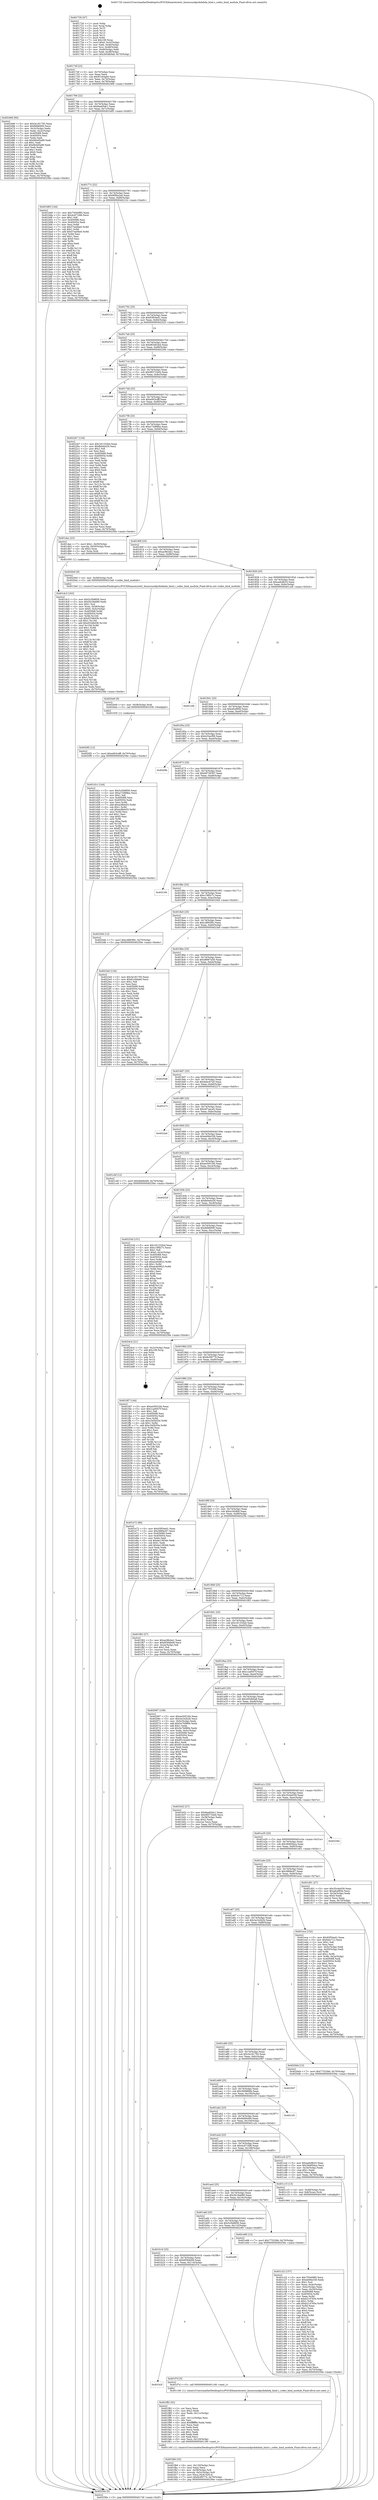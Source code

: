 digraph "0x401720" {
  label = "0x401720 (/mnt/c/Users/mathe/Desktop/tcc/POCII/binaries/extr_linuxsoundpcihdahda_bind.c_codec_bind_module_Final-ollvm.out::main(0))"
  labelloc = "t"
  node[shape=record]

  Entry [label="",width=0.3,height=0.3,shape=circle,fillcolor=black,style=filled]
  "0x40174f" [label="{
     0x40174f [23]\l
     | [instrs]\l
     &nbsp;&nbsp;0x40174f \<+3\>: mov -0x70(%rbp),%eax\l
     &nbsp;&nbsp;0x401752 \<+2\>: mov %eax,%ecx\l
     &nbsp;&nbsp;0x401754 \<+6\>: sub $0x81c64ab0,%ecx\l
     &nbsp;&nbsp;0x40175a \<+3\>: mov %eax,-0x74(%rbp)\l
     &nbsp;&nbsp;0x40175d \<+3\>: mov %ecx,-0x78(%rbp)\l
     &nbsp;&nbsp;0x401760 \<+6\>: je 0000000000402466 \<main+0xd46\>\l
  }"]
  "0x402466" [label="{
     0x402466 [94]\l
     | [instrs]\l
     &nbsp;&nbsp;0x402466 \<+5\>: mov $0x3e181793,%eax\l
     &nbsp;&nbsp;0x40246b \<+5\>: mov $0xfbfd6900,%ecx\l
     &nbsp;&nbsp;0x402470 \<+3\>: mov -0x3c(%rbp),%edx\l
     &nbsp;&nbsp;0x402473 \<+3\>: mov %edx,-0x2c(%rbp)\l
     &nbsp;&nbsp;0x402476 \<+7\>: mov 0x405068,%edx\l
     &nbsp;&nbsp;0x40247d \<+7\>: mov 0x405054,%esi\l
     &nbsp;&nbsp;0x402484 \<+2\>: mov %edx,%edi\l
     &nbsp;&nbsp;0x402486 \<+6\>: sub $0x664d5a89,%edi\l
     &nbsp;&nbsp;0x40248c \<+3\>: sub $0x1,%edi\l
     &nbsp;&nbsp;0x40248f \<+6\>: add $0x664d5a89,%edi\l
     &nbsp;&nbsp;0x402495 \<+3\>: imul %edi,%edx\l
     &nbsp;&nbsp;0x402498 \<+3\>: and $0x1,%edx\l
     &nbsp;&nbsp;0x40249b \<+3\>: cmp $0x0,%edx\l
     &nbsp;&nbsp;0x40249e \<+4\>: sete %r8b\l
     &nbsp;&nbsp;0x4024a2 \<+3\>: cmp $0xa,%esi\l
     &nbsp;&nbsp;0x4024a5 \<+4\>: setl %r9b\l
     &nbsp;&nbsp;0x4024a9 \<+3\>: mov %r8b,%r10b\l
     &nbsp;&nbsp;0x4024ac \<+3\>: and %r9b,%r10b\l
     &nbsp;&nbsp;0x4024af \<+3\>: xor %r9b,%r8b\l
     &nbsp;&nbsp;0x4024b2 \<+3\>: or %r8b,%r10b\l
     &nbsp;&nbsp;0x4024b5 \<+4\>: test $0x1,%r10b\l
     &nbsp;&nbsp;0x4024b9 \<+3\>: cmovne %ecx,%eax\l
     &nbsp;&nbsp;0x4024bc \<+3\>: mov %eax,-0x70(%rbp)\l
     &nbsp;&nbsp;0x4024bf \<+5\>: jmp 000000000040256e \<main+0xe4e\>\l
  }"]
  "0x401766" [label="{
     0x401766 [22]\l
     | [instrs]\l
     &nbsp;&nbsp;0x401766 \<+5\>: jmp 000000000040176b \<main+0x4b\>\l
     &nbsp;&nbsp;0x40176b \<+3\>: mov -0x74(%rbp),%eax\l
     &nbsp;&nbsp;0x40176e \<+5\>: sub $0x8aa65dc1,%eax\l
     &nbsp;&nbsp;0x401773 \<+3\>: mov %eax,-0x7c(%rbp)\l
     &nbsp;&nbsp;0x401776 \<+6\>: je 0000000000401b85 \<main+0x465\>\l
  }"]
  Exit [label="",width=0.3,height=0.3,shape=circle,fillcolor=black,style=filled,peripheries=2]
  "0x401b85" [label="{
     0x401b85 [144]\l
     | [instrs]\l
     &nbsp;&nbsp;0x401b85 \<+5\>: mov $0x75040f85,%eax\l
     &nbsp;&nbsp;0x401b8a \<+5\>: mov $0x4cd71fd6,%ecx\l
     &nbsp;&nbsp;0x401b8f \<+2\>: mov $0x1,%dl\l
     &nbsp;&nbsp;0x401b91 \<+7\>: mov 0x405068,%esi\l
     &nbsp;&nbsp;0x401b98 \<+7\>: mov 0x405054,%edi\l
     &nbsp;&nbsp;0x401b9f \<+3\>: mov %esi,%r8d\l
     &nbsp;&nbsp;0x401ba2 \<+7\>: sub $0x57ea0be0,%r8d\l
     &nbsp;&nbsp;0x401ba9 \<+4\>: sub $0x1,%r8d\l
     &nbsp;&nbsp;0x401bad \<+7\>: add $0x57ea0be0,%r8d\l
     &nbsp;&nbsp;0x401bb4 \<+4\>: imul %r8d,%esi\l
     &nbsp;&nbsp;0x401bb8 \<+3\>: and $0x1,%esi\l
     &nbsp;&nbsp;0x401bbb \<+3\>: cmp $0x0,%esi\l
     &nbsp;&nbsp;0x401bbe \<+4\>: sete %r9b\l
     &nbsp;&nbsp;0x401bc2 \<+3\>: cmp $0xa,%edi\l
     &nbsp;&nbsp;0x401bc5 \<+4\>: setl %r10b\l
     &nbsp;&nbsp;0x401bc9 \<+3\>: mov %r9b,%r11b\l
     &nbsp;&nbsp;0x401bcc \<+4\>: xor $0xff,%r11b\l
     &nbsp;&nbsp;0x401bd0 \<+3\>: mov %r10b,%bl\l
     &nbsp;&nbsp;0x401bd3 \<+3\>: xor $0xff,%bl\l
     &nbsp;&nbsp;0x401bd6 \<+3\>: xor $0x1,%dl\l
     &nbsp;&nbsp;0x401bd9 \<+3\>: mov %r11b,%r14b\l
     &nbsp;&nbsp;0x401bdc \<+4\>: and $0xff,%r14b\l
     &nbsp;&nbsp;0x401be0 \<+3\>: and %dl,%r9b\l
     &nbsp;&nbsp;0x401be3 \<+3\>: mov %bl,%r15b\l
     &nbsp;&nbsp;0x401be6 \<+4\>: and $0xff,%r15b\l
     &nbsp;&nbsp;0x401bea \<+3\>: and %dl,%r10b\l
     &nbsp;&nbsp;0x401bed \<+3\>: or %r9b,%r14b\l
     &nbsp;&nbsp;0x401bf0 \<+3\>: or %r10b,%r15b\l
     &nbsp;&nbsp;0x401bf3 \<+3\>: xor %r15b,%r14b\l
     &nbsp;&nbsp;0x401bf6 \<+3\>: or %bl,%r11b\l
     &nbsp;&nbsp;0x401bf9 \<+4\>: xor $0xff,%r11b\l
     &nbsp;&nbsp;0x401bfd \<+3\>: or $0x1,%dl\l
     &nbsp;&nbsp;0x401c00 \<+3\>: and %dl,%r11b\l
     &nbsp;&nbsp;0x401c03 \<+3\>: or %r11b,%r14b\l
     &nbsp;&nbsp;0x401c06 \<+4\>: test $0x1,%r14b\l
     &nbsp;&nbsp;0x401c0a \<+3\>: cmovne %ecx,%eax\l
     &nbsp;&nbsp;0x401c0d \<+3\>: mov %eax,-0x70(%rbp)\l
     &nbsp;&nbsp;0x401c10 \<+5\>: jmp 000000000040256e \<main+0xe4e\>\l
  }"]
  "0x40177c" [label="{
     0x40177c [22]\l
     | [instrs]\l
     &nbsp;&nbsp;0x40177c \<+5\>: jmp 0000000000401781 \<main+0x61\>\l
     &nbsp;&nbsp;0x401781 \<+3\>: mov -0x74(%rbp),%eax\l
     &nbsp;&nbsp;0x401784 \<+5\>: sub $0x90f0a2a4,%eax\l
     &nbsp;&nbsp;0x401789 \<+3\>: mov %eax,-0x80(%rbp)\l
     &nbsp;&nbsp;0x40178c \<+6\>: je 000000000040212c \<main+0xa0c\>\l
  }"]
  "0x4020f2" [label="{
     0x4020f2 [12]\l
     | [instrs]\l
     &nbsp;&nbsp;0x4020f2 \<+7\>: movl $0xa063cdff,-0x70(%rbp)\l
     &nbsp;&nbsp;0x4020f9 \<+5\>: jmp 000000000040256e \<main+0xe4e\>\l
  }"]
  "0x40212c" [label="{
     0x40212c\l
  }", style=dashed]
  "0x401792" [label="{
     0x401792 [25]\l
     | [instrs]\l
     &nbsp;&nbsp;0x401792 \<+5\>: jmp 0000000000401797 \<main+0x77\>\l
     &nbsp;&nbsp;0x401797 \<+3\>: mov -0x74(%rbp),%eax\l
     &nbsp;&nbsp;0x40179a \<+5\>: sub $0x93f54ed1,%eax\l
     &nbsp;&nbsp;0x40179f \<+6\>: mov %eax,-0x84(%rbp)\l
     &nbsp;&nbsp;0x4017a5 \<+6\>: je 0000000000402523 \<main+0xe03\>\l
  }"]
  "0x4020e9" [label="{
     0x4020e9 [9]\l
     | [instrs]\l
     &nbsp;&nbsp;0x4020e9 \<+4\>: mov -0x58(%rbp),%rdi\l
     &nbsp;&nbsp;0x4020ed \<+5\>: call 0000000000401030 \<free@plt\>\l
     | [calls]\l
     &nbsp;&nbsp;0x401030 \{1\} (unknown)\l
  }"]
  "0x402523" [label="{
     0x402523\l
  }", style=dashed]
  "0x4017ab" [label="{
     0x4017ab [25]\l
     | [instrs]\l
     &nbsp;&nbsp;0x4017ab \<+5\>: jmp 00000000004017b0 \<main+0x90\>\l
     &nbsp;&nbsp;0x4017b0 \<+3\>: mov -0x74(%rbp),%eax\l
     &nbsp;&nbsp;0x4017b3 \<+5\>: sub $0x963d03ed,%eax\l
     &nbsp;&nbsp;0x4017b8 \<+6\>: mov %eax,-0x88(%rbp)\l
     &nbsp;&nbsp;0x4017be \<+6\>: je 000000000040220e \<main+0xaee\>\l
  }"]
  "0x401fb6" [label="{
     0x401fb6 [33]\l
     | [instrs]\l
     &nbsp;&nbsp;0x401fb6 \<+6\>: mov -0x120(%rbp),%ecx\l
     &nbsp;&nbsp;0x401fbc \<+3\>: imul %eax,%ecx\l
     &nbsp;&nbsp;0x401fbf \<+4\>: mov -0x58(%rbp),%r8\l
     &nbsp;&nbsp;0x401fc3 \<+4\>: movslq -0x5c(%rbp),%r9\l
     &nbsp;&nbsp;0x401fc7 \<+4\>: mov %ecx,(%r8,%r9,4)\l
     &nbsp;&nbsp;0x401fcb \<+7\>: movl $0xfe3f0770,-0x70(%rbp)\l
     &nbsp;&nbsp;0x401fd2 \<+5\>: jmp 000000000040256e \<main+0xe4e\>\l
  }"]
  "0x40220e" [label="{
     0x40220e\l
  }", style=dashed]
  "0x4017c4" [label="{
     0x4017c4 [25]\l
     | [instrs]\l
     &nbsp;&nbsp;0x4017c4 \<+5\>: jmp 00000000004017c9 \<main+0xa9\>\l
     &nbsp;&nbsp;0x4017c9 \<+3\>: mov -0x74(%rbp),%eax\l
     &nbsp;&nbsp;0x4017cc \<+5\>: sub $0x983734d4,%eax\l
     &nbsp;&nbsp;0x4017d1 \<+6\>: mov %eax,-0x8c(%rbp)\l
     &nbsp;&nbsp;0x4017d7 \<+6\>: je 0000000000401b6d \<main+0x44d\>\l
  }"]
  "0x401f82" [label="{
     0x401f82 [52]\l
     | [instrs]\l
     &nbsp;&nbsp;0x401f82 \<+2\>: xor %ecx,%ecx\l
     &nbsp;&nbsp;0x401f84 \<+5\>: mov $0x2,%edx\l
     &nbsp;&nbsp;0x401f89 \<+6\>: mov %edx,-0x11c(%rbp)\l
     &nbsp;&nbsp;0x401f8f \<+1\>: cltd\l
     &nbsp;&nbsp;0x401f90 \<+6\>: mov -0x11c(%rbp),%esi\l
     &nbsp;&nbsp;0x401f96 \<+2\>: idiv %esi\l
     &nbsp;&nbsp;0x401f98 \<+6\>: imul $0xfffffffe,%edx,%edx\l
     &nbsp;&nbsp;0x401f9e \<+2\>: mov %ecx,%edi\l
     &nbsp;&nbsp;0x401fa0 \<+2\>: sub %edx,%edi\l
     &nbsp;&nbsp;0x401fa2 \<+2\>: mov %ecx,%edx\l
     &nbsp;&nbsp;0x401fa4 \<+3\>: sub $0x1,%edx\l
     &nbsp;&nbsp;0x401fa7 \<+2\>: add %edx,%edi\l
     &nbsp;&nbsp;0x401fa9 \<+2\>: sub %edi,%ecx\l
     &nbsp;&nbsp;0x401fab \<+6\>: mov %ecx,-0x120(%rbp)\l
     &nbsp;&nbsp;0x401fb1 \<+5\>: call 0000000000401160 \<next_i\>\l
     | [calls]\l
     &nbsp;&nbsp;0x401160 \{1\} (/mnt/c/Users/mathe/Desktop/tcc/POCII/binaries/extr_linuxsoundpcihdahda_bind.c_codec_bind_module_Final-ollvm.out::next_i)\l
  }"]
  "0x401b6d" [label="{
     0x401b6d\l
  }", style=dashed]
  "0x4017dd" [label="{
     0x4017dd [25]\l
     | [instrs]\l
     &nbsp;&nbsp;0x4017dd \<+5\>: jmp 00000000004017e2 \<main+0xc2\>\l
     &nbsp;&nbsp;0x4017e2 \<+3\>: mov -0x74(%rbp),%eax\l
     &nbsp;&nbsp;0x4017e5 \<+5\>: sub $0xa063cdff,%eax\l
     &nbsp;&nbsp;0x4017ea \<+6\>: mov %eax,-0x90(%rbp)\l
     &nbsp;&nbsp;0x4017f0 \<+6\>: je 00000000004022b7 \<main+0xb97\>\l
  }"]
  "0x401b2f" [label="{
     0x401b2f\l
  }", style=dashed]
  "0x4022b7" [label="{
     0x4022b7 [134]\l
     | [instrs]\l
     &nbsp;&nbsp;0x4022b7 \<+5\>: mov $0x181332bd,%eax\l
     &nbsp;&nbsp;0x4022bc \<+5\>: mov $0xfb0eb430,%ecx\l
     &nbsp;&nbsp;0x4022c1 \<+2\>: mov $0x1,%dl\l
     &nbsp;&nbsp;0x4022c3 \<+2\>: xor %esi,%esi\l
     &nbsp;&nbsp;0x4022c5 \<+7\>: mov 0x405068,%edi\l
     &nbsp;&nbsp;0x4022cc \<+8\>: mov 0x405054,%r8d\l
     &nbsp;&nbsp;0x4022d4 \<+3\>: sub $0x1,%esi\l
     &nbsp;&nbsp;0x4022d7 \<+3\>: mov %edi,%r9d\l
     &nbsp;&nbsp;0x4022da \<+3\>: add %esi,%r9d\l
     &nbsp;&nbsp;0x4022dd \<+4\>: imul %r9d,%edi\l
     &nbsp;&nbsp;0x4022e1 \<+3\>: and $0x1,%edi\l
     &nbsp;&nbsp;0x4022e4 \<+3\>: cmp $0x0,%edi\l
     &nbsp;&nbsp;0x4022e7 \<+4\>: sete %r10b\l
     &nbsp;&nbsp;0x4022eb \<+4\>: cmp $0xa,%r8d\l
     &nbsp;&nbsp;0x4022ef \<+4\>: setl %r11b\l
     &nbsp;&nbsp;0x4022f3 \<+3\>: mov %r10b,%bl\l
     &nbsp;&nbsp;0x4022f6 \<+3\>: xor $0xff,%bl\l
     &nbsp;&nbsp;0x4022f9 \<+3\>: mov %r11b,%r14b\l
     &nbsp;&nbsp;0x4022fc \<+4\>: xor $0xff,%r14b\l
     &nbsp;&nbsp;0x402300 \<+3\>: xor $0x1,%dl\l
     &nbsp;&nbsp;0x402303 \<+3\>: mov %bl,%r15b\l
     &nbsp;&nbsp;0x402306 \<+4\>: and $0xff,%r15b\l
     &nbsp;&nbsp;0x40230a \<+3\>: and %dl,%r10b\l
     &nbsp;&nbsp;0x40230d \<+3\>: mov %r14b,%r12b\l
     &nbsp;&nbsp;0x402310 \<+4\>: and $0xff,%r12b\l
     &nbsp;&nbsp;0x402314 \<+3\>: and %dl,%r11b\l
     &nbsp;&nbsp;0x402317 \<+3\>: or %r10b,%r15b\l
     &nbsp;&nbsp;0x40231a \<+3\>: or %r11b,%r12b\l
     &nbsp;&nbsp;0x40231d \<+3\>: xor %r12b,%r15b\l
     &nbsp;&nbsp;0x402320 \<+3\>: or %r14b,%bl\l
     &nbsp;&nbsp;0x402323 \<+3\>: xor $0xff,%bl\l
     &nbsp;&nbsp;0x402326 \<+3\>: or $0x1,%dl\l
     &nbsp;&nbsp;0x402329 \<+2\>: and %dl,%bl\l
     &nbsp;&nbsp;0x40232b \<+3\>: or %bl,%r15b\l
     &nbsp;&nbsp;0x40232e \<+4\>: test $0x1,%r15b\l
     &nbsp;&nbsp;0x402332 \<+3\>: cmovne %ecx,%eax\l
     &nbsp;&nbsp;0x402335 \<+3\>: mov %eax,-0x70(%rbp)\l
     &nbsp;&nbsp;0x402338 \<+5\>: jmp 000000000040256e \<main+0xe4e\>\l
  }"]
  "0x4017f6" [label="{
     0x4017f6 [25]\l
     | [instrs]\l
     &nbsp;&nbsp;0x4017f6 \<+5\>: jmp 00000000004017fb \<main+0xdb\>\l
     &nbsp;&nbsp;0x4017fb \<+3\>: mov -0x74(%rbp),%eax\l
     &nbsp;&nbsp;0x4017fe \<+5\>: sub $0xa73d98ba,%eax\l
     &nbsp;&nbsp;0x401803 \<+6\>: mov %eax,-0x94(%rbp)\l
     &nbsp;&nbsp;0x401809 \<+6\>: je 0000000000401dac \<main+0x68c\>\l
  }"]
  "0x401f7d" [label="{
     0x401f7d [5]\l
     | [instrs]\l
     &nbsp;&nbsp;0x401f7d \<+5\>: call 0000000000401160 \<next_i\>\l
     | [calls]\l
     &nbsp;&nbsp;0x401160 \{1\} (/mnt/c/Users/mathe/Desktop/tcc/POCII/binaries/extr_linuxsoundpcihdahda_bind.c_codec_bind_module_Final-ollvm.out::next_i)\l
  }"]
  "0x401dac" [label="{
     0x401dac [23]\l
     | [instrs]\l
     &nbsp;&nbsp;0x401dac \<+7\>: movl $0x1,-0x50(%rbp)\l
     &nbsp;&nbsp;0x401db3 \<+4\>: movslq -0x50(%rbp),%rax\l
     &nbsp;&nbsp;0x401db7 \<+4\>: shl $0x2,%rax\l
     &nbsp;&nbsp;0x401dbb \<+3\>: mov %rax,%rdi\l
     &nbsp;&nbsp;0x401dbe \<+5\>: call 0000000000401050 \<malloc@plt\>\l
     | [calls]\l
     &nbsp;&nbsp;0x401050 \{1\} (unknown)\l
  }"]
  "0x40180f" [label="{
     0x40180f [25]\l
     | [instrs]\l
     &nbsp;&nbsp;0x40180f \<+5\>: jmp 0000000000401814 \<main+0xf4\>\l
     &nbsp;&nbsp;0x401814 \<+3\>: mov -0x74(%rbp),%eax\l
     &nbsp;&nbsp;0x401817 \<+5\>: sub $0xac96cbe1,%eax\l
     &nbsp;&nbsp;0x40181c \<+6\>: mov %eax,-0x98(%rbp)\l
     &nbsp;&nbsp;0x401822 \<+6\>: je 00000000004020e0 \<main+0x9c0\>\l
  }"]
  "0x401b16" [label="{
     0x401b16 [25]\l
     | [instrs]\l
     &nbsp;&nbsp;0x401b16 \<+5\>: jmp 0000000000401b1b \<main+0x3fb\>\l
     &nbsp;&nbsp;0x401b1b \<+3\>: mov -0x74(%rbp),%eax\l
     &nbsp;&nbsp;0x401b1e \<+5\>: sub $0x6f384b08,%eax\l
     &nbsp;&nbsp;0x401b23 \<+6\>: mov %eax,-0x114(%rbp)\l
     &nbsp;&nbsp;0x401b29 \<+6\>: je 0000000000401f7d \<main+0x85d\>\l
  }"]
  "0x4020e0" [label="{
     0x4020e0 [9]\l
     | [instrs]\l
     &nbsp;&nbsp;0x4020e0 \<+4\>: mov -0x58(%rbp),%rdi\l
     &nbsp;&nbsp;0x4020e4 \<+5\>: call 00000000004015a0 \<codec_bind_module\>\l
     | [calls]\l
     &nbsp;&nbsp;0x4015a0 \{1\} (/mnt/c/Users/mathe/Desktop/tcc/POCII/binaries/extr_linuxsoundpcihdahda_bind.c_codec_bind_module_Final-ollvm.out::codec_bind_module)\l
  }"]
  "0x401828" [label="{
     0x401828 [25]\l
     | [instrs]\l
     &nbsp;&nbsp;0x401828 \<+5\>: jmp 000000000040182d \<main+0x10d\>\l
     &nbsp;&nbsp;0x40182d \<+3\>: mov -0x74(%rbp),%eax\l
     &nbsp;&nbsp;0x401830 \<+5\>: sub $0xae64fb33,%eax\l
     &nbsp;&nbsp;0x401835 \<+6\>: mov %eax,-0x9c(%rbp)\l
     &nbsp;&nbsp;0x40183b \<+6\>: je 0000000000401ce6 \<main+0x5c6\>\l
  }"]
  "0x4024f5" [label="{
     0x4024f5\l
  }", style=dashed]
  "0x401ce6" [label="{
     0x401ce6\l
  }", style=dashed]
  "0x401841" [label="{
     0x401841 [25]\l
     | [instrs]\l
     &nbsp;&nbsp;0x401841 \<+5\>: jmp 0000000000401846 \<main+0x126\>\l
     &nbsp;&nbsp;0x401846 \<+3\>: mov -0x74(%rbp),%eax\l
     &nbsp;&nbsp;0x401849 \<+5\>: sub $0xafcef95b,%eax\l
     &nbsp;&nbsp;0x40184e \<+6\>: mov %eax,-0xa0(%rbp)\l
     &nbsp;&nbsp;0x401854 \<+6\>: je 0000000000401d1c \<main+0x5fc\>\l
  }"]
  "0x401afd" [label="{
     0x401afd [25]\l
     | [instrs]\l
     &nbsp;&nbsp;0x401afd \<+5\>: jmp 0000000000401b02 \<main+0x3e2\>\l
     &nbsp;&nbsp;0x401b02 \<+3\>: mov -0x74(%rbp),%eax\l
     &nbsp;&nbsp;0x401b05 \<+5\>: sub $0x5c5b8856,%eax\l
     &nbsp;&nbsp;0x401b0a \<+6\>: mov %eax,-0x110(%rbp)\l
     &nbsp;&nbsp;0x401b10 \<+6\>: je 00000000004024f5 \<main+0xdd5\>\l
  }"]
  "0x401d1c" [label="{
     0x401d1c [144]\l
     | [instrs]\l
     &nbsp;&nbsp;0x401d1c \<+5\>: mov $0x5c5b8856,%eax\l
     &nbsp;&nbsp;0x401d21 \<+5\>: mov $0xa73d98ba,%ecx\l
     &nbsp;&nbsp;0x401d26 \<+2\>: mov $0x1,%dl\l
     &nbsp;&nbsp;0x401d28 \<+7\>: mov 0x405068,%esi\l
     &nbsp;&nbsp;0x401d2f \<+7\>: mov 0x405054,%edi\l
     &nbsp;&nbsp;0x401d36 \<+3\>: mov %esi,%r8d\l
     &nbsp;&nbsp;0x401d39 \<+7\>: add $0xecf6eb55,%r8d\l
     &nbsp;&nbsp;0x401d40 \<+4\>: sub $0x1,%r8d\l
     &nbsp;&nbsp;0x401d44 \<+7\>: sub $0xecf6eb55,%r8d\l
     &nbsp;&nbsp;0x401d4b \<+4\>: imul %r8d,%esi\l
     &nbsp;&nbsp;0x401d4f \<+3\>: and $0x1,%esi\l
     &nbsp;&nbsp;0x401d52 \<+3\>: cmp $0x0,%esi\l
     &nbsp;&nbsp;0x401d55 \<+4\>: sete %r9b\l
     &nbsp;&nbsp;0x401d59 \<+3\>: cmp $0xa,%edi\l
     &nbsp;&nbsp;0x401d5c \<+4\>: setl %r10b\l
     &nbsp;&nbsp;0x401d60 \<+3\>: mov %r9b,%r11b\l
     &nbsp;&nbsp;0x401d63 \<+4\>: xor $0xff,%r11b\l
     &nbsp;&nbsp;0x401d67 \<+3\>: mov %r10b,%bl\l
     &nbsp;&nbsp;0x401d6a \<+3\>: xor $0xff,%bl\l
     &nbsp;&nbsp;0x401d6d \<+3\>: xor $0x0,%dl\l
     &nbsp;&nbsp;0x401d70 \<+3\>: mov %r11b,%r14b\l
     &nbsp;&nbsp;0x401d73 \<+4\>: and $0x0,%r14b\l
     &nbsp;&nbsp;0x401d77 \<+3\>: and %dl,%r9b\l
     &nbsp;&nbsp;0x401d7a \<+3\>: mov %bl,%r15b\l
     &nbsp;&nbsp;0x401d7d \<+4\>: and $0x0,%r15b\l
     &nbsp;&nbsp;0x401d81 \<+3\>: and %dl,%r10b\l
     &nbsp;&nbsp;0x401d84 \<+3\>: or %r9b,%r14b\l
     &nbsp;&nbsp;0x401d87 \<+3\>: or %r10b,%r15b\l
     &nbsp;&nbsp;0x401d8a \<+3\>: xor %r15b,%r14b\l
     &nbsp;&nbsp;0x401d8d \<+3\>: or %bl,%r11b\l
     &nbsp;&nbsp;0x401d90 \<+4\>: xor $0xff,%r11b\l
     &nbsp;&nbsp;0x401d94 \<+3\>: or $0x0,%dl\l
     &nbsp;&nbsp;0x401d97 \<+3\>: and %dl,%r11b\l
     &nbsp;&nbsp;0x401d9a \<+3\>: or %r11b,%r14b\l
     &nbsp;&nbsp;0x401d9d \<+4\>: test $0x1,%r14b\l
     &nbsp;&nbsp;0x401da1 \<+3\>: cmovne %ecx,%eax\l
     &nbsp;&nbsp;0x401da4 \<+3\>: mov %eax,-0x70(%rbp)\l
     &nbsp;&nbsp;0x401da7 \<+5\>: jmp 000000000040256e \<main+0xe4e\>\l
  }"]
  "0x40185a" [label="{
     0x40185a [25]\l
     | [instrs]\l
     &nbsp;&nbsp;0x40185a \<+5\>: jmp 000000000040185f \<main+0x13f\>\l
     &nbsp;&nbsp;0x40185f \<+3\>: mov -0x74(%rbp),%eax\l
     &nbsp;&nbsp;0x401862 \<+5\>: sub $0xb25acf08,%eax\l
     &nbsp;&nbsp;0x401867 \<+6\>: mov %eax,-0xa4(%rbp)\l
     &nbsp;&nbsp;0x40186d \<+6\>: je 00000000004020fe \<main+0x9de\>\l
  }"]
  "0x401e66" [label="{
     0x401e66 [12]\l
     | [instrs]\l
     &nbsp;&nbsp;0x401e66 \<+7\>: movl $0x775339d,-0x70(%rbp)\l
     &nbsp;&nbsp;0x401e6d \<+5\>: jmp 000000000040256e \<main+0xe4e\>\l
  }"]
  "0x4020fe" [label="{
     0x4020fe\l
  }", style=dashed]
  "0x401873" [label="{
     0x401873 [25]\l
     | [instrs]\l
     &nbsp;&nbsp;0x401873 \<+5\>: jmp 0000000000401878 \<main+0x158\>\l
     &nbsp;&nbsp;0x401878 \<+3\>: mov -0x74(%rbp),%eax\l
     &nbsp;&nbsp;0x40187b \<+5\>: sub $0xb8736397,%eax\l
     &nbsp;&nbsp;0x401880 \<+6\>: mov %eax,-0xa8(%rbp)\l
     &nbsp;&nbsp;0x401886 \<+6\>: je 0000000000402184 \<main+0xa64\>\l
  }"]
  "0x401dc3" [label="{
     0x401dc3 [163]\l
     | [instrs]\l
     &nbsp;&nbsp;0x401dc3 \<+5\>: mov $0x5c5b8856,%ecx\l
     &nbsp;&nbsp;0x401dc8 \<+5\>: mov $0x5b18a689,%edx\l
     &nbsp;&nbsp;0x401dcd \<+3\>: mov $0x1,%sil\l
     &nbsp;&nbsp;0x401dd0 \<+4\>: mov %rax,-0x58(%rbp)\l
     &nbsp;&nbsp;0x401dd4 \<+7\>: movl $0x0,-0x5c(%rbp)\l
     &nbsp;&nbsp;0x401ddb \<+8\>: mov 0x405068,%r8d\l
     &nbsp;&nbsp;0x401de3 \<+8\>: mov 0x405054,%r9d\l
     &nbsp;&nbsp;0x401deb \<+3\>: mov %r8d,%r10d\l
     &nbsp;&nbsp;0x401dee \<+7\>: sub $0xd3346d36,%r10d\l
     &nbsp;&nbsp;0x401df5 \<+4\>: sub $0x1,%r10d\l
     &nbsp;&nbsp;0x401df9 \<+7\>: add $0xd3346d36,%r10d\l
     &nbsp;&nbsp;0x401e00 \<+4\>: imul %r10d,%r8d\l
     &nbsp;&nbsp;0x401e04 \<+4\>: and $0x1,%r8d\l
     &nbsp;&nbsp;0x401e08 \<+4\>: cmp $0x0,%r8d\l
     &nbsp;&nbsp;0x401e0c \<+4\>: sete %r11b\l
     &nbsp;&nbsp;0x401e10 \<+4\>: cmp $0xa,%r9d\l
     &nbsp;&nbsp;0x401e14 \<+3\>: setl %bl\l
     &nbsp;&nbsp;0x401e17 \<+3\>: mov %r11b,%r14b\l
     &nbsp;&nbsp;0x401e1a \<+4\>: xor $0xff,%r14b\l
     &nbsp;&nbsp;0x401e1e \<+3\>: mov %bl,%r15b\l
     &nbsp;&nbsp;0x401e21 \<+4\>: xor $0xff,%r15b\l
     &nbsp;&nbsp;0x401e25 \<+4\>: xor $0x1,%sil\l
     &nbsp;&nbsp;0x401e29 \<+3\>: mov %r14b,%r12b\l
     &nbsp;&nbsp;0x401e2c \<+4\>: and $0xff,%r12b\l
     &nbsp;&nbsp;0x401e30 \<+3\>: and %sil,%r11b\l
     &nbsp;&nbsp;0x401e33 \<+3\>: mov %r15b,%r13b\l
     &nbsp;&nbsp;0x401e36 \<+4\>: and $0xff,%r13b\l
     &nbsp;&nbsp;0x401e3a \<+3\>: and %sil,%bl\l
     &nbsp;&nbsp;0x401e3d \<+3\>: or %r11b,%r12b\l
     &nbsp;&nbsp;0x401e40 \<+3\>: or %bl,%r13b\l
     &nbsp;&nbsp;0x401e43 \<+3\>: xor %r13b,%r12b\l
     &nbsp;&nbsp;0x401e46 \<+3\>: or %r15b,%r14b\l
     &nbsp;&nbsp;0x401e49 \<+4\>: xor $0xff,%r14b\l
     &nbsp;&nbsp;0x401e4d \<+4\>: or $0x1,%sil\l
     &nbsp;&nbsp;0x401e51 \<+3\>: and %sil,%r14b\l
     &nbsp;&nbsp;0x401e54 \<+3\>: or %r14b,%r12b\l
     &nbsp;&nbsp;0x401e57 \<+4\>: test $0x1,%r12b\l
     &nbsp;&nbsp;0x401e5b \<+3\>: cmovne %edx,%ecx\l
     &nbsp;&nbsp;0x401e5e \<+3\>: mov %ecx,-0x70(%rbp)\l
     &nbsp;&nbsp;0x401e61 \<+5\>: jmp 000000000040256e \<main+0xe4e\>\l
  }"]
  "0x402184" [label="{
     0x402184\l
  }", style=dashed]
  "0x40188c" [label="{
     0x40188c [25]\l
     | [instrs]\l
     &nbsp;&nbsp;0x40188c \<+5\>: jmp 0000000000401891 \<main+0x171\>\l
     &nbsp;&nbsp;0x401891 \<+3\>: mov -0x74(%rbp),%eax\l
     &nbsp;&nbsp;0x401894 \<+5\>: sub $0xc19f027c,%eax\l
     &nbsp;&nbsp;0x401899 \<+6\>: mov %eax,-0xac(%rbp)\l
     &nbsp;&nbsp;0x40189f \<+6\>: je 00000000004023d4 \<main+0xcb4\>\l
  }"]
  "0x401c22" [label="{
     0x401c22 [157]\l
     | [instrs]\l
     &nbsp;&nbsp;0x401c22 \<+5\>: mov $0x75040f85,%ecx\l
     &nbsp;&nbsp;0x401c27 \<+5\>: mov $0xeb06e336,%edx\l
     &nbsp;&nbsp;0x401c2c \<+3\>: mov $0x1,%sil\l
     &nbsp;&nbsp;0x401c2f \<+3\>: mov %eax,-0x4c(%rbp)\l
     &nbsp;&nbsp;0x401c32 \<+3\>: mov -0x4c(%rbp),%eax\l
     &nbsp;&nbsp;0x401c35 \<+3\>: mov %eax,-0x34(%rbp)\l
     &nbsp;&nbsp;0x401c38 \<+7\>: mov 0x405068,%eax\l
     &nbsp;&nbsp;0x401c3f \<+8\>: mov 0x405054,%r8d\l
     &nbsp;&nbsp;0x401c47 \<+3\>: mov %eax,%r9d\l
     &nbsp;&nbsp;0x401c4a \<+7\>: sub $0xb21d765e,%r9d\l
     &nbsp;&nbsp;0x401c51 \<+4\>: sub $0x1,%r9d\l
     &nbsp;&nbsp;0x401c55 \<+7\>: add $0xb21d765e,%r9d\l
     &nbsp;&nbsp;0x401c5c \<+4\>: imul %r9d,%eax\l
     &nbsp;&nbsp;0x401c60 \<+3\>: and $0x1,%eax\l
     &nbsp;&nbsp;0x401c63 \<+3\>: cmp $0x0,%eax\l
     &nbsp;&nbsp;0x401c66 \<+4\>: sete %r10b\l
     &nbsp;&nbsp;0x401c6a \<+4\>: cmp $0xa,%r8d\l
     &nbsp;&nbsp;0x401c6e \<+4\>: setl %r11b\l
     &nbsp;&nbsp;0x401c72 \<+3\>: mov %r10b,%bl\l
     &nbsp;&nbsp;0x401c75 \<+3\>: xor $0xff,%bl\l
     &nbsp;&nbsp;0x401c78 \<+3\>: mov %r11b,%r14b\l
     &nbsp;&nbsp;0x401c7b \<+4\>: xor $0xff,%r14b\l
     &nbsp;&nbsp;0x401c7f \<+4\>: xor $0x0,%sil\l
     &nbsp;&nbsp;0x401c83 \<+3\>: mov %bl,%r15b\l
     &nbsp;&nbsp;0x401c86 \<+4\>: and $0x0,%r15b\l
     &nbsp;&nbsp;0x401c8a \<+3\>: and %sil,%r10b\l
     &nbsp;&nbsp;0x401c8d \<+3\>: mov %r14b,%r12b\l
     &nbsp;&nbsp;0x401c90 \<+4\>: and $0x0,%r12b\l
     &nbsp;&nbsp;0x401c94 \<+3\>: and %sil,%r11b\l
     &nbsp;&nbsp;0x401c97 \<+3\>: or %r10b,%r15b\l
     &nbsp;&nbsp;0x401c9a \<+3\>: or %r11b,%r12b\l
     &nbsp;&nbsp;0x401c9d \<+3\>: xor %r12b,%r15b\l
     &nbsp;&nbsp;0x401ca0 \<+3\>: or %r14b,%bl\l
     &nbsp;&nbsp;0x401ca3 \<+3\>: xor $0xff,%bl\l
     &nbsp;&nbsp;0x401ca6 \<+4\>: or $0x0,%sil\l
     &nbsp;&nbsp;0x401caa \<+3\>: and %sil,%bl\l
     &nbsp;&nbsp;0x401cad \<+3\>: or %bl,%r15b\l
     &nbsp;&nbsp;0x401cb0 \<+4\>: test $0x1,%r15b\l
     &nbsp;&nbsp;0x401cb4 \<+3\>: cmovne %edx,%ecx\l
     &nbsp;&nbsp;0x401cb7 \<+3\>: mov %ecx,-0x70(%rbp)\l
     &nbsp;&nbsp;0x401cba \<+5\>: jmp 000000000040256e \<main+0xe4e\>\l
  }"]
  "0x4023d4" [label="{
     0x4023d4 [12]\l
     | [instrs]\l
     &nbsp;&nbsp;0x4023d4 \<+7\>: movl $0xc4893f0c,-0x70(%rbp)\l
     &nbsp;&nbsp;0x4023db \<+5\>: jmp 000000000040256e \<main+0xe4e\>\l
  }"]
  "0x4018a5" [label="{
     0x4018a5 [25]\l
     | [instrs]\l
     &nbsp;&nbsp;0x4018a5 \<+5\>: jmp 00000000004018aa \<main+0x18a\>\l
     &nbsp;&nbsp;0x4018aa \<+3\>: mov -0x74(%rbp),%eax\l
     &nbsp;&nbsp;0x4018ad \<+5\>: sub $0xc4893f0c,%eax\l
     &nbsp;&nbsp;0x4018b2 \<+6\>: mov %eax,-0xb0(%rbp)\l
     &nbsp;&nbsp;0x4018b8 \<+6\>: je 00000000004023e0 \<main+0xcc0\>\l
  }"]
  "0x401ae4" [label="{
     0x401ae4 [25]\l
     | [instrs]\l
     &nbsp;&nbsp;0x401ae4 \<+5\>: jmp 0000000000401ae9 \<main+0x3c9\>\l
     &nbsp;&nbsp;0x401ae9 \<+3\>: mov -0x74(%rbp),%eax\l
     &nbsp;&nbsp;0x401aec \<+5\>: sub $0x5b18a689,%eax\l
     &nbsp;&nbsp;0x401af1 \<+6\>: mov %eax,-0x10c(%rbp)\l
     &nbsp;&nbsp;0x401af7 \<+6\>: je 0000000000401e66 \<main+0x746\>\l
  }"]
  "0x4023e0" [label="{
     0x4023e0 [134]\l
     | [instrs]\l
     &nbsp;&nbsp;0x4023e0 \<+5\>: mov $0x3e181793,%eax\l
     &nbsp;&nbsp;0x4023e5 \<+5\>: mov $0x81c64ab0,%ecx\l
     &nbsp;&nbsp;0x4023ea \<+2\>: mov $0x1,%dl\l
     &nbsp;&nbsp;0x4023ec \<+2\>: xor %esi,%esi\l
     &nbsp;&nbsp;0x4023ee \<+7\>: mov 0x405068,%edi\l
     &nbsp;&nbsp;0x4023f5 \<+8\>: mov 0x405054,%r8d\l
     &nbsp;&nbsp;0x4023fd \<+3\>: sub $0x1,%esi\l
     &nbsp;&nbsp;0x402400 \<+3\>: mov %edi,%r9d\l
     &nbsp;&nbsp;0x402403 \<+3\>: add %esi,%r9d\l
     &nbsp;&nbsp;0x402406 \<+4\>: imul %r9d,%edi\l
     &nbsp;&nbsp;0x40240a \<+3\>: and $0x1,%edi\l
     &nbsp;&nbsp;0x40240d \<+3\>: cmp $0x0,%edi\l
     &nbsp;&nbsp;0x402410 \<+4\>: sete %r10b\l
     &nbsp;&nbsp;0x402414 \<+4\>: cmp $0xa,%r8d\l
     &nbsp;&nbsp;0x402418 \<+4\>: setl %r11b\l
     &nbsp;&nbsp;0x40241c \<+3\>: mov %r10b,%bl\l
     &nbsp;&nbsp;0x40241f \<+3\>: xor $0xff,%bl\l
     &nbsp;&nbsp;0x402422 \<+3\>: mov %r11b,%r14b\l
     &nbsp;&nbsp;0x402425 \<+4\>: xor $0xff,%r14b\l
     &nbsp;&nbsp;0x402429 \<+3\>: xor $0x1,%dl\l
     &nbsp;&nbsp;0x40242c \<+3\>: mov %bl,%r15b\l
     &nbsp;&nbsp;0x40242f \<+4\>: and $0xff,%r15b\l
     &nbsp;&nbsp;0x402433 \<+3\>: and %dl,%r10b\l
     &nbsp;&nbsp;0x402436 \<+3\>: mov %r14b,%r12b\l
     &nbsp;&nbsp;0x402439 \<+4\>: and $0xff,%r12b\l
     &nbsp;&nbsp;0x40243d \<+3\>: and %dl,%r11b\l
     &nbsp;&nbsp;0x402440 \<+3\>: or %r10b,%r15b\l
     &nbsp;&nbsp;0x402443 \<+3\>: or %r11b,%r12b\l
     &nbsp;&nbsp;0x402446 \<+3\>: xor %r12b,%r15b\l
     &nbsp;&nbsp;0x402449 \<+3\>: or %r14b,%bl\l
     &nbsp;&nbsp;0x40244c \<+3\>: xor $0xff,%bl\l
     &nbsp;&nbsp;0x40244f \<+3\>: or $0x1,%dl\l
     &nbsp;&nbsp;0x402452 \<+2\>: and %dl,%bl\l
     &nbsp;&nbsp;0x402454 \<+3\>: or %bl,%r15b\l
     &nbsp;&nbsp;0x402457 \<+4\>: test $0x1,%r15b\l
     &nbsp;&nbsp;0x40245b \<+3\>: cmovne %ecx,%eax\l
     &nbsp;&nbsp;0x40245e \<+3\>: mov %eax,-0x70(%rbp)\l
     &nbsp;&nbsp;0x402461 \<+5\>: jmp 000000000040256e \<main+0xe4e\>\l
  }"]
  "0x4018be" [label="{
     0x4018be [25]\l
     | [instrs]\l
     &nbsp;&nbsp;0x4018be \<+5\>: jmp 00000000004018c3 \<main+0x1a3\>\l
     &nbsp;&nbsp;0x4018c3 \<+3\>: mov -0x74(%rbp),%eax\l
     &nbsp;&nbsp;0x4018c6 \<+5\>: sub $0xd8967a50,%eax\l
     &nbsp;&nbsp;0x4018cb \<+6\>: mov %eax,-0xb4(%rbp)\l
     &nbsp;&nbsp;0x4018d1 \<+6\>: je 0000000000402548 \<main+0xe28\>\l
  }"]
  "0x401c15" [label="{
     0x401c15 [13]\l
     | [instrs]\l
     &nbsp;&nbsp;0x401c15 \<+4\>: mov -0x48(%rbp),%rax\l
     &nbsp;&nbsp;0x401c19 \<+4\>: mov 0x8(%rax),%rdi\l
     &nbsp;&nbsp;0x401c1d \<+5\>: call 0000000000401060 \<atoi@plt\>\l
     | [calls]\l
     &nbsp;&nbsp;0x401060 \{1\} (unknown)\l
  }"]
  "0x402548" [label="{
     0x402548\l
  }", style=dashed]
  "0x4018d7" [label="{
     0x4018d7 [25]\l
     | [instrs]\l
     &nbsp;&nbsp;0x4018d7 \<+5\>: jmp 00000000004018dc \<main+0x1bc\>\l
     &nbsp;&nbsp;0x4018dc \<+3\>: mov -0x74(%rbp),%eax\l
     &nbsp;&nbsp;0x4018df \<+5\>: sub $0xddec67a5,%eax\l
     &nbsp;&nbsp;0x4018e4 \<+6\>: mov %eax,-0xb8(%rbp)\l
     &nbsp;&nbsp;0x4018ea \<+6\>: je 000000000040227c \<main+0xb5c\>\l
  }"]
  "0x401acb" [label="{
     0x401acb [25]\l
     | [instrs]\l
     &nbsp;&nbsp;0x401acb \<+5\>: jmp 0000000000401ad0 \<main+0x3b0\>\l
     &nbsp;&nbsp;0x401ad0 \<+3\>: mov -0x74(%rbp),%eax\l
     &nbsp;&nbsp;0x401ad3 \<+5\>: sub $0x4cd71fd6,%eax\l
     &nbsp;&nbsp;0x401ad8 \<+6\>: mov %eax,-0x108(%rbp)\l
     &nbsp;&nbsp;0x401ade \<+6\>: je 0000000000401c15 \<main+0x4f5\>\l
  }"]
  "0x40227c" [label="{
     0x40227c\l
  }", style=dashed]
  "0x4018f0" [label="{
     0x4018f0 [25]\l
     | [instrs]\l
     &nbsp;&nbsp;0x4018f0 \<+5\>: jmp 00000000004018f5 \<main+0x1d5\>\l
     &nbsp;&nbsp;0x4018f5 \<+3\>: mov -0x74(%rbp),%eax\l
     &nbsp;&nbsp;0x4018f8 \<+5\>: sub $0xe97aaca5,%eax\l
     &nbsp;&nbsp;0x4018fd \<+6\>: mov %eax,-0xbc(%rbp)\l
     &nbsp;&nbsp;0x401903 \<+6\>: je 00000000004022a6 \<main+0xb86\>\l
  }"]
  "0x401ccb" [label="{
     0x401ccb [27]\l
     | [instrs]\l
     &nbsp;&nbsp;0x401ccb \<+5\>: mov $0xae64fb33,%eax\l
     &nbsp;&nbsp;0x401cd0 \<+5\>: mov $0x36d95dca,%ecx\l
     &nbsp;&nbsp;0x401cd5 \<+3\>: mov -0x34(%rbp),%edx\l
     &nbsp;&nbsp;0x401cd8 \<+3\>: cmp $0x1,%edx\l
     &nbsp;&nbsp;0x401cdb \<+3\>: cmovl %ecx,%eax\l
     &nbsp;&nbsp;0x401cde \<+3\>: mov %eax,-0x70(%rbp)\l
     &nbsp;&nbsp;0x401ce1 \<+5\>: jmp 000000000040256e \<main+0xe4e\>\l
  }"]
  "0x4022a6" [label="{
     0x4022a6\l
  }", style=dashed]
  "0x401909" [label="{
     0x401909 [25]\l
     | [instrs]\l
     &nbsp;&nbsp;0x401909 \<+5\>: jmp 000000000040190e \<main+0x1ee\>\l
     &nbsp;&nbsp;0x40190e \<+3\>: mov -0x74(%rbp),%eax\l
     &nbsp;&nbsp;0x401911 \<+5\>: sub $0xeb06e336,%eax\l
     &nbsp;&nbsp;0x401916 \<+6\>: mov %eax,-0xc0(%rbp)\l
     &nbsp;&nbsp;0x40191c \<+6\>: je 0000000000401cbf \<main+0x59f\>\l
  }"]
  "0x401ab2" [label="{
     0x401ab2 [25]\l
     | [instrs]\l
     &nbsp;&nbsp;0x401ab2 \<+5\>: jmp 0000000000401ab7 \<main+0x397\>\l
     &nbsp;&nbsp;0x401ab7 \<+3\>: mov -0x74(%rbp),%eax\l
     &nbsp;&nbsp;0x401aba \<+5\>: sub $0x4bb9e4f4,%eax\l
     &nbsp;&nbsp;0x401abf \<+6\>: mov %eax,-0x104(%rbp)\l
     &nbsp;&nbsp;0x401ac5 \<+6\>: je 0000000000401ccb \<main+0x5ab\>\l
  }"]
  "0x401cbf" [label="{
     0x401cbf [12]\l
     | [instrs]\l
     &nbsp;&nbsp;0x401cbf \<+7\>: movl $0x4bb9e4f4,-0x70(%rbp)\l
     &nbsp;&nbsp;0x401cc6 \<+5\>: jmp 000000000040256e \<main+0xe4e\>\l
  }"]
  "0x401922" [label="{
     0x401922 [25]\l
     | [instrs]\l
     &nbsp;&nbsp;0x401922 \<+5\>: jmp 0000000000401927 \<main+0x207\>\l
     &nbsp;&nbsp;0x401927 \<+3\>: mov -0x74(%rbp),%eax\l
     &nbsp;&nbsp;0x40192a \<+5\>: sub $0xee505184,%eax\l
     &nbsp;&nbsp;0x40192f \<+6\>: mov %eax,-0xc4(%rbp)\l
     &nbsp;&nbsp;0x401935 \<+6\>: je 000000000040252f \<main+0xe0f\>\l
  }"]
  "0x4021f3" [label="{
     0x4021f3\l
  }", style=dashed]
  "0x40252f" [label="{
     0x40252f\l
  }", style=dashed]
  "0x40193b" [label="{
     0x40193b [25]\l
     | [instrs]\l
     &nbsp;&nbsp;0x40193b \<+5\>: jmp 0000000000401940 \<main+0x220\>\l
     &nbsp;&nbsp;0x401940 \<+3\>: mov -0x74(%rbp),%eax\l
     &nbsp;&nbsp;0x401943 \<+5\>: sub $0xfb0eb430,%eax\l
     &nbsp;&nbsp;0x401948 \<+6\>: mov %eax,-0xc8(%rbp)\l
     &nbsp;&nbsp;0x40194e \<+6\>: je 000000000040233d \<main+0xc1d\>\l
  }"]
  "0x401a99" [label="{
     0x401a99 [25]\l
     | [instrs]\l
     &nbsp;&nbsp;0x401a99 \<+5\>: jmp 0000000000401a9e \<main+0x37e\>\l
     &nbsp;&nbsp;0x401a9e \<+3\>: mov -0x74(%rbp),%eax\l
     &nbsp;&nbsp;0x401aa1 \<+5\>: sub $0x3f49866b,%eax\l
     &nbsp;&nbsp;0x401aa6 \<+6\>: mov %eax,-0x100(%rbp)\l
     &nbsp;&nbsp;0x401aac \<+6\>: je 00000000004021f3 \<main+0xad3\>\l
  }"]
  "0x40233d" [label="{
     0x40233d [151]\l
     | [instrs]\l
     &nbsp;&nbsp;0x40233d \<+5\>: mov $0x181332bd,%eax\l
     &nbsp;&nbsp;0x402342 \<+5\>: mov $0xc19f027c,%ecx\l
     &nbsp;&nbsp;0x402347 \<+2\>: mov $0x1,%dl\l
     &nbsp;&nbsp;0x402349 \<+7\>: movl $0x0,-0x3c(%rbp)\l
     &nbsp;&nbsp;0x402350 \<+7\>: mov 0x405068,%esi\l
     &nbsp;&nbsp;0x402357 \<+7\>: mov 0x405054,%edi\l
     &nbsp;&nbsp;0x40235e \<+3\>: mov %esi,%r8d\l
     &nbsp;&nbsp;0x402361 \<+7\>: sub $0xee40d623,%r8d\l
     &nbsp;&nbsp;0x402368 \<+4\>: sub $0x1,%r8d\l
     &nbsp;&nbsp;0x40236c \<+7\>: add $0xee40d623,%r8d\l
     &nbsp;&nbsp;0x402373 \<+4\>: imul %r8d,%esi\l
     &nbsp;&nbsp;0x402377 \<+3\>: and $0x1,%esi\l
     &nbsp;&nbsp;0x40237a \<+3\>: cmp $0x0,%esi\l
     &nbsp;&nbsp;0x40237d \<+4\>: sete %r9b\l
     &nbsp;&nbsp;0x402381 \<+3\>: cmp $0xa,%edi\l
     &nbsp;&nbsp;0x402384 \<+4\>: setl %r10b\l
     &nbsp;&nbsp;0x402388 \<+3\>: mov %r9b,%r11b\l
     &nbsp;&nbsp;0x40238b \<+4\>: xor $0xff,%r11b\l
     &nbsp;&nbsp;0x40238f \<+3\>: mov %r10b,%bl\l
     &nbsp;&nbsp;0x402392 \<+3\>: xor $0xff,%bl\l
     &nbsp;&nbsp;0x402395 \<+3\>: xor $0x0,%dl\l
     &nbsp;&nbsp;0x402398 \<+3\>: mov %r11b,%r14b\l
     &nbsp;&nbsp;0x40239b \<+4\>: and $0x0,%r14b\l
     &nbsp;&nbsp;0x40239f \<+3\>: and %dl,%r9b\l
     &nbsp;&nbsp;0x4023a2 \<+3\>: mov %bl,%r15b\l
     &nbsp;&nbsp;0x4023a5 \<+4\>: and $0x0,%r15b\l
     &nbsp;&nbsp;0x4023a9 \<+3\>: and %dl,%r10b\l
     &nbsp;&nbsp;0x4023ac \<+3\>: or %r9b,%r14b\l
     &nbsp;&nbsp;0x4023af \<+3\>: or %r10b,%r15b\l
     &nbsp;&nbsp;0x4023b2 \<+3\>: xor %r15b,%r14b\l
     &nbsp;&nbsp;0x4023b5 \<+3\>: or %bl,%r11b\l
     &nbsp;&nbsp;0x4023b8 \<+4\>: xor $0xff,%r11b\l
     &nbsp;&nbsp;0x4023bc \<+3\>: or $0x0,%dl\l
     &nbsp;&nbsp;0x4023bf \<+3\>: and %dl,%r11b\l
     &nbsp;&nbsp;0x4023c2 \<+3\>: or %r11b,%r14b\l
     &nbsp;&nbsp;0x4023c5 \<+4\>: test $0x1,%r14b\l
     &nbsp;&nbsp;0x4023c9 \<+3\>: cmovne %ecx,%eax\l
     &nbsp;&nbsp;0x4023cc \<+3\>: mov %eax,-0x70(%rbp)\l
     &nbsp;&nbsp;0x4023cf \<+5\>: jmp 000000000040256e \<main+0xe4e\>\l
  }"]
  "0x401954" [label="{
     0x401954 [25]\l
     | [instrs]\l
     &nbsp;&nbsp;0x401954 \<+5\>: jmp 0000000000401959 \<main+0x239\>\l
     &nbsp;&nbsp;0x401959 \<+3\>: mov -0x74(%rbp),%eax\l
     &nbsp;&nbsp;0x40195c \<+5\>: sub $0xfbfd6900,%eax\l
     &nbsp;&nbsp;0x401961 \<+6\>: mov %eax,-0xcc(%rbp)\l
     &nbsp;&nbsp;0x401967 \<+6\>: je 00000000004024c4 \<main+0xda4\>\l
  }"]
  "0x402567" [label="{
     0x402567\l
  }", style=dashed]
  "0x4024c4" [label="{
     0x4024c4 [21]\l
     | [instrs]\l
     &nbsp;&nbsp;0x4024c4 \<+3\>: mov -0x2c(%rbp),%eax\l
     &nbsp;&nbsp;0x4024c7 \<+7\>: add $0x108,%rsp\l
     &nbsp;&nbsp;0x4024ce \<+1\>: pop %rbx\l
     &nbsp;&nbsp;0x4024cf \<+2\>: pop %r12\l
     &nbsp;&nbsp;0x4024d1 \<+2\>: pop %r13\l
     &nbsp;&nbsp;0x4024d3 \<+2\>: pop %r14\l
     &nbsp;&nbsp;0x4024d5 \<+2\>: pop %r15\l
     &nbsp;&nbsp;0x4024d7 \<+1\>: pop %rbp\l
     &nbsp;&nbsp;0x4024d8 \<+1\>: ret\l
  }"]
  "0x40196d" [label="{
     0x40196d [25]\l
     | [instrs]\l
     &nbsp;&nbsp;0x40196d \<+5\>: jmp 0000000000401972 \<main+0x252\>\l
     &nbsp;&nbsp;0x401972 \<+3\>: mov -0x74(%rbp),%eax\l
     &nbsp;&nbsp;0x401975 \<+5\>: sub $0xfe3f0770,%eax\l
     &nbsp;&nbsp;0x40197a \<+6\>: mov %eax,-0xd0(%rbp)\l
     &nbsp;&nbsp;0x401980 \<+6\>: je 0000000000401fd7 \<main+0x8b7\>\l
  }"]
  "0x401a80" [label="{
     0x401a80 [25]\l
     | [instrs]\l
     &nbsp;&nbsp;0x401a80 \<+5\>: jmp 0000000000401a85 \<main+0x365\>\l
     &nbsp;&nbsp;0x401a85 \<+3\>: mov -0x74(%rbp),%eax\l
     &nbsp;&nbsp;0x401a88 \<+5\>: sub $0x3e181793,%eax\l
     &nbsp;&nbsp;0x401a8d \<+6\>: mov %eax,-0xfc(%rbp)\l
     &nbsp;&nbsp;0x401a93 \<+6\>: je 0000000000402567 \<main+0xe47\>\l
  }"]
  "0x401fd7" [label="{
     0x401fd7 [144]\l
     | [instrs]\l
     &nbsp;&nbsp;0x401fd7 \<+5\>: mov $0xee505184,%eax\l
     &nbsp;&nbsp;0x401fdc \<+5\>: mov $0x1ca0057f,%ecx\l
     &nbsp;&nbsp;0x401fe1 \<+2\>: mov $0x1,%dl\l
     &nbsp;&nbsp;0x401fe3 \<+7\>: mov 0x405068,%esi\l
     &nbsp;&nbsp;0x401fea \<+7\>: mov 0x405054,%edi\l
     &nbsp;&nbsp;0x401ff1 \<+3\>: mov %esi,%r8d\l
     &nbsp;&nbsp;0x401ff4 \<+7\>: sub $0xc345b55e,%r8d\l
     &nbsp;&nbsp;0x401ffb \<+4\>: sub $0x1,%r8d\l
     &nbsp;&nbsp;0x401fff \<+7\>: add $0xc345b55e,%r8d\l
     &nbsp;&nbsp;0x402006 \<+4\>: imul %r8d,%esi\l
     &nbsp;&nbsp;0x40200a \<+3\>: and $0x1,%esi\l
     &nbsp;&nbsp;0x40200d \<+3\>: cmp $0x0,%esi\l
     &nbsp;&nbsp;0x402010 \<+4\>: sete %r9b\l
     &nbsp;&nbsp;0x402014 \<+3\>: cmp $0xa,%edi\l
     &nbsp;&nbsp;0x402017 \<+4\>: setl %r10b\l
     &nbsp;&nbsp;0x40201b \<+3\>: mov %r9b,%r11b\l
     &nbsp;&nbsp;0x40201e \<+4\>: xor $0xff,%r11b\l
     &nbsp;&nbsp;0x402022 \<+3\>: mov %r10b,%bl\l
     &nbsp;&nbsp;0x402025 \<+3\>: xor $0xff,%bl\l
     &nbsp;&nbsp;0x402028 \<+3\>: xor $0x1,%dl\l
     &nbsp;&nbsp;0x40202b \<+3\>: mov %r11b,%r14b\l
     &nbsp;&nbsp;0x40202e \<+4\>: and $0xff,%r14b\l
     &nbsp;&nbsp;0x402032 \<+3\>: and %dl,%r9b\l
     &nbsp;&nbsp;0x402035 \<+3\>: mov %bl,%r15b\l
     &nbsp;&nbsp;0x402038 \<+4\>: and $0xff,%r15b\l
     &nbsp;&nbsp;0x40203c \<+3\>: and %dl,%r10b\l
     &nbsp;&nbsp;0x40203f \<+3\>: or %r9b,%r14b\l
     &nbsp;&nbsp;0x402042 \<+3\>: or %r10b,%r15b\l
     &nbsp;&nbsp;0x402045 \<+3\>: xor %r15b,%r14b\l
     &nbsp;&nbsp;0x402048 \<+3\>: or %bl,%r11b\l
     &nbsp;&nbsp;0x40204b \<+4\>: xor $0xff,%r11b\l
     &nbsp;&nbsp;0x40204f \<+3\>: or $0x1,%dl\l
     &nbsp;&nbsp;0x402052 \<+3\>: and %dl,%r11b\l
     &nbsp;&nbsp;0x402055 \<+3\>: or %r11b,%r14b\l
     &nbsp;&nbsp;0x402058 \<+4\>: test $0x1,%r14b\l
     &nbsp;&nbsp;0x40205c \<+3\>: cmovne %ecx,%eax\l
     &nbsp;&nbsp;0x40205f \<+3\>: mov %eax,-0x70(%rbp)\l
     &nbsp;&nbsp;0x402062 \<+5\>: jmp 000000000040256e \<main+0xe4e\>\l
  }"]
  "0x401986" [label="{
     0x401986 [25]\l
     | [instrs]\l
     &nbsp;&nbsp;0x401986 \<+5\>: jmp 000000000040198b \<main+0x26b\>\l
     &nbsp;&nbsp;0x40198b \<+3\>: mov -0x74(%rbp),%eax\l
     &nbsp;&nbsp;0x40198e \<+5\>: sub $0x775339d,%eax\l
     &nbsp;&nbsp;0x401993 \<+6\>: mov %eax,-0xd4(%rbp)\l
     &nbsp;&nbsp;0x401999 \<+6\>: je 0000000000401e72 \<main+0x752\>\l
  }"]
  "0x4020d4" [label="{
     0x4020d4 [12]\l
     | [instrs]\l
     &nbsp;&nbsp;0x4020d4 \<+7\>: movl $0x775339d,-0x70(%rbp)\l
     &nbsp;&nbsp;0x4020db \<+5\>: jmp 000000000040256e \<main+0xe4e\>\l
  }"]
  "0x401e72" [label="{
     0x401e72 [88]\l
     | [instrs]\l
     &nbsp;&nbsp;0x401e72 \<+5\>: mov $0x93f54ed1,%eax\l
     &nbsp;&nbsp;0x401e77 \<+5\>: mov $0x386fec67,%ecx\l
     &nbsp;&nbsp;0x401e7c \<+7\>: mov 0x405068,%edx\l
     &nbsp;&nbsp;0x401e83 \<+7\>: mov 0x405054,%esi\l
     &nbsp;&nbsp;0x401e8a \<+2\>: mov %edx,%edi\l
     &nbsp;&nbsp;0x401e8c \<+6\>: sub $0xbe1383eb,%edi\l
     &nbsp;&nbsp;0x401e92 \<+3\>: sub $0x1,%edi\l
     &nbsp;&nbsp;0x401e95 \<+6\>: add $0xbe1383eb,%edi\l
     &nbsp;&nbsp;0x401e9b \<+3\>: imul %edi,%edx\l
     &nbsp;&nbsp;0x401e9e \<+3\>: and $0x1,%edx\l
     &nbsp;&nbsp;0x401ea1 \<+3\>: cmp $0x0,%edx\l
     &nbsp;&nbsp;0x401ea4 \<+4\>: sete %r8b\l
     &nbsp;&nbsp;0x401ea8 \<+3\>: cmp $0xa,%esi\l
     &nbsp;&nbsp;0x401eab \<+4\>: setl %r9b\l
     &nbsp;&nbsp;0x401eaf \<+3\>: mov %r8b,%r10b\l
     &nbsp;&nbsp;0x401eb2 \<+3\>: and %r9b,%r10b\l
     &nbsp;&nbsp;0x401eb5 \<+3\>: xor %r9b,%r8b\l
     &nbsp;&nbsp;0x401eb8 \<+3\>: or %r8b,%r10b\l
     &nbsp;&nbsp;0x401ebb \<+4\>: test $0x1,%r10b\l
     &nbsp;&nbsp;0x401ebf \<+3\>: cmovne %ecx,%eax\l
     &nbsp;&nbsp;0x401ec2 \<+3\>: mov %eax,-0x70(%rbp)\l
     &nbsp;&nbsp;0x401ec5 \<+5\>: jmp 000000000040256e \<main+0xe4e\>\l
  }"]
  "0x40199f" [label="{
     0x40199f [25]\l
     | [instrs]\l
     &nbsp;&nbsp;0x40199f \<+5\>: jmp 00000000004019a4 \<main+0x284\>\l
     &nbsp;&nbsp;0x4019a4 \<+3\>: mov -0x74(%rbp),%eax\l
     &nbsp;&nbsp;0x4019a7 \<+5\>: sub $0xa160db9,%eax\l
     &nbsp;&nbsp;0x4019ac \<+6\>: mov %eax,-0xd8(%rbp)\l
     &nbsp;&nbsp;0x4019b2 \<+6\>: je 000000000040225b \<main+0xb3b\>\l
  }"]
  "0x401a67" [label="{
     0x401a67 [25]\l
     | [instrs]\l
     &nbsp;&nbsp;0x401a67 \<+5\>: jmp 0000000000401a6c \<main+0x34c\>\l
     &nbsp;&nbsp;0x401a6c \<+3\>: mov -0x74(%rbp),%eax\l
     &nbsp;&nbsp;0x401a6f \<+5\>: sub $0x3a1b2b2b,%eax\l
     &nbsp;&nbsp;0x401a74 \<+6\>: mov %eax,-0xf8(%rbp)\l
     &nbsp;&nbsp;0x401a7a \<+6\>: je 00000000004020d4 \<main+0x9b4\>\l
  }"]
  "0x40225b" [label="{
     0x40225b\l
  }", style=dashed]
  "0x4019b8" [label="{
     0x4019b8 [25]\l
     | [instrs]\l
     &nbsp;&nbsp;0x4019b8 \<+5\>: jmp 00000000004019bd \<main+0x29d\>\l
     &nbsp;&nbsp;0x4019bd \<+3\>: mov -0x74(%rbp),%eax\l
     &nbsp;&nbsp;0x4019c0 \<+5\>: sub $0xfcbc712,%eax\l
     &nbsp;&nbsp;0x4019c5 \<+6\>: mov %eax,-0xdc(%rbp)\l
     &nbsp;&nbsp;0x4019cb \<+6\>: je 0000000000401f62 \<main+0x842\>\l
  }"]
  "0x401eca" [label="{
     0x401eca [152]\l
     | [instrs]\l
     &nbsp;&nbsp;0x401eca \<+5\>: mov $0x93f54ed1,%eax\l
     &nbsp;&nbsp;0x401ecf \<+5\>: mov $0xfcbc712,%ecx\l
     &nbsp;&nbsp;0x401ed4 \<+2\>: mov $0x1,%dl\l
     &nbsp;&nbsp;0x401ed6 \<+2\>: xor %esi,%esi\l
     &nbsp;&nbsp;0x401ed8 \<+3\>: mov -0x5c(%rbp),%edi\l
     &nbsp;&nbsp;0x401edb \<+3\>: cmp -0x50(%rbp),%edi\l
     &nbsp;&nbsp;0x401ede \<+4\>: setl %r8b\l
     &nbsp;&nbsp;0x401ee2 \<+4\>: and $0x1,%r8b\l
     &nbsp;&nbsp;0x401ee6 \<+4\>: mov %r8b,-0x2e(%rbp)\l
     &nbsp;&nbsp;0x401eea \<+7\>: mov 0x405068,%edi\l
     &nbsp;&nbsp;0x401ef1 \<+8\>: mov 0x405054,%r9d\l
     &nbsp;&nbsp;0x401ef9 \<+3\>: sub $0x1,%esi\l
     &nbsp;&nbsp;0x401efc \<+3\>: mov %edi,%r10d\l
     &nbsp;&nbsp;0x401eff \<+3\>: add %esi,%r10d\l
     &nbsp;&nbsp;0x401f02 \<+4\>: imul %r10d,%edi\l
     &nbsp;&nbsp;0x401f06 \<+3\>: and $0x1,%edi\l
     &nbsp;&nbsp;0x401f09 \<+3\>: cmp $0x0,%edi\l
     &nbsp;&nbsp;0x401f0c \<+4\>: sete %r8b\l
     &nbsp;&nbsp;0x401f10 \<+4\>: cmp $0xa,%r9d\l
     &nbsp;&nbsp;0x401f14 \<+4\>: setl %r11b\l
     &nbsp;&nbsp;0x401f18 \<+3\>: mov %r8b,%bl\l
     &nbsp;&nbsp;0x401f1b \<+3\>: xor $0xff,%bl\l
     &nbsp;&nbsp;0x401f1e \<+3\>: mov %r11b,%r14b\l
     &nbsp;&nbsp;0x401f21 \<+4\>: xor $0xff,%r14b\l
     &nbsp;&nbsp;0x401f25 \<+3\>: xor $0x1,%dl\l
     &nbsp;&nbsp;0x401f28 \<+3\>: mov %bl,%r15b\l
     &nbsp;&nbsp;0x401f2b \<+4\>: and $0xff,%r15b\l
     &nbsp;&nbsp;0x401f2f \<+3\>: and %dl,%r8b\l
     &nbsp;&nbsp;0x401f32 \<+3\>: mov %r14b,%r12b\l
     &nbsp;&nbsp;0x401f35 \<+4\>: and $0xff,%r12b\l
     &nbsp;&nbsp;0x401f39 \<+3\>: and %dl,%r11b\l
     &nbsp;&nbsp;0x401f3c \<+3\>: or %r8b,%r15b\l
     &nbsp;&nbsp;0x401f3f \<+3\>: or %r11b,%r12b\l
     &nbsp;&nbsp;0x401f42 \<+3\>: xor %r12b,%r15b\l
     &nbsp;&nbsp;0x401f45 \<+3\>: or %r14b,%bl\l
     &nbsp;&nbsp;0x401f48 \<+3\>: xor $0xff,%bl\l
     &nbsp;&nbsp;0x401f4b \<+3\>: or $0x1,%dl\l
     &nbsp;&nbsp;0x401f4e \<+2\>: and %dl,%bl\l
     &nbsp;&nbsp;0x401f50 \<+3\>: or %bl,%r15b\l
     &nbsp;&nbsp;0x401f53 \<+4\>: test $0x1,%r15b\l
     &nbsp;&nbsp;0x401f57 \<+3\>: cmovne %ecx,%eax\l
     &nbsp;&nbsp;0x401f5a \<+3\>: mov %eax,-0x70(%rbp)\l
     &nbsp;&nbsp;0x401f5d \<+5\>: jmp 000000000040256e \<main+0xe4e\>\l
  }"]
  "0x401f62" [label="{
     0x401f62 [27]\l
     | [instrs]\l
     &nbsp;&nbsp;0x401f62 \<+5\>: mov $0xac96cbe1,%eax\l
     &nbsp;&nbsp;0x401f67 \<+5\>: mov $0x6f384b08,%ecx\l
     &nbsp;&nbsp;0x401f6c \<+3\>: mov -0x2e(%rbp),%dl\l
     &nbsp;&nbsp;0x401f6f \<+3\>: test $0x1,%dl\l
     &nbsp;&nbsp;0x401f72 \<+3\>: cmovne %ecx,%eax\l
     &nbsp;&nbsp;0x401f75 \<+3\>: mov %eax,-0x70(%rbp)\l
     &nbsp;&nbsp;0x401f78 \<+5\>: jmp 000000000040256e \<main+0xe4e\>\l
  }"]
  "0x4019d1" [label="{
     0x4019d1 [25]\l
     | [instrs]\l
     &nbsp;&nbsp;0x4019d1 \<+5\>: jmp 00000000004019d6 \<main+0x2b6\>\l
     &nbsp;&nbsp;0x4019d6 \<+3\>: mov -0x74(%rbp),%eax\l
     &nbsp;&nbsp;0x4019d9 \<+5\>: sub $0x181332bd,%eax\l
     &nbsp;&nbsp;0x4019de \<+6\>: mov %eax,-0xe0(%rbp)\l
     &nbsp;&nbsp;0x4019e4 \<+6\>: je 0000000000402554 \<main+0xe34\>\l
  }"]
  "0x401a4e" [label="{
     0x401a4e [25]\l
     | [instrs]\l
     &nbsp;&nbsp;0x401a4e \<+5\>: jmp 0000000000401a53 \<main+0x333\>\l
     &nbsp;&nbsp;0x401a53 \<+3\>: mov -0x74(%rbp),%eax\l
     &nbsp;&nbsp;0x401a56 \<+5\>: sub $0x386fec67,%eax\l
     &nbsp;&nbsp;0x401a5b \<+6\>: mov %eax,-0xf4(%rbp)\l
     &nbsp;&nbsp;0x401a61 \<+6\>: je 0000000000401eca \<main+0x7aa\>\l
  }"]
  "0x402554" [label="{
     0x402554\l
  }", style=dashed]
  "0x4019ea" [label="{
     0x4019ea [25]\l
     | [instrs]\l
     &nbsp;&nbsp;0x4019ea \<+5\>: jmp 00000000004019ef \<main+0x2cf\>\l
     &nbsp;&nbsp;0x4019ef \<+3\>: mov -0x74(%rbp),%eax\l
     &nbsp;&nbsp;0x4019f2 \<+5\>: sub $0x1ca0057f,%eax\l
     &nbsp;&nbsp;0x4019f7 \<+6\>: mov %eax,-0xe4(%rbp)\l
     &nbsp;&nbsp;0x4019fd \<+6\>: je 0000000000402067 \<main+0x947\>\l
  }"]
  "0x401d01" [label="{
     0x401d01 [27]\l
     | [instrs]\l
     &nbsp;&nbsp;0x401d01 \<+5\>: mov $0x35cbe039,%eax\l
     &nbsp;&nbsp;0x401d06 \<+5\>: mov $0xafcef95b,%ecx\l
     &nbsp;&nbsp;0x401d0b \<+3\>: mov -0x34(%rbp),%edx\l
     &nbsp;&nbsp;0x401d0e \<+3\>: cmp $0x0,%edx\l
     &nbsp;&nbsp;0x401d11 \<+3\>: cmove %ecx,%eax\l
     &nbsp;&nbsp;0x401d14 \<+3\>: mov %eax,-0x70(%rbp)\l
     &nbsp;&nbsp;0x401d17 \<+5\>: jmp 000000000040256e \<main+0xe4e\>\l
  }"]
  "0x402067" [label="{
     0x402067 [109]\l
     | [instrs]\l
     &nbsp;&nbsp;0x402067 \<+5\>: mov $0xee505184,%eax\l
     &nbsp;&nbsp;0x40206c \<+5\>: mov $0x3a1b2b2b,%ecx\l
     &nbsp;&nbsp;0x402071 \<+3\>: mov -0x5c(%rbp),%edx\l
     &nbsp;&nbsp;0x402074 \<+6\>: add $0x5e7b986b,%edx\l
     &nbsp;&nbsp;0x40207a \<+3\>: add $0x1,%edx\l
     &nbsp;&nbsp;0x40207d \<+6\>: sub $0x5e7b986b,%edx\l
     &nbsp;&nbsp;0x402083 \<+3\>: mov %edx,-0x5c(%rbp)\l
     &nbsp;&nbsp;0x402086 \<+7\>: mov 0x405068,%edx\l
     &nbsp;&nbsp;0x40208d \<+7\>: mov 0x405054,%esi\l
     &nbsp;&nbsp;0x402094 \<+2\>: mov %edx,%edi\l
     &nbsp;&nbsp;0x402096 \<+6\>: sub $0x8514ceb6,%edi\l
     &nbsp;&nbsp;0x40209c \<+3\>: sub $0x1,%edi\l
     &nbsp;&nbsp;0x40209f \<+6\>: add $0x8514ceb6,%edi\l
     &nbsp;&nbsp;0x4020a5 \<+3\>: imul %edi,%edx\l
     &nbsp;&nbsp;0x4020a8 \<+3\>: and $0x1,%edx\l
     &nbsp;&nbsp;0x4020ab \<+3\>: cmp $0x0,%edx\l
     &nbsp;&nbsp;0x4020ae \<+4\>: sete %r8b\l
     &nbsp;&nbsp;0x4020b2 \<+3\>: cmp $0xa,%esi\l
     &nbsp;&nbsp;0x4020b5 \<+4\>: setl %r9b\l
     &nbsp;&nbsp;0x4020b9 \<+3\>: mov %r8b,%r10b\l
     &nbsp;&nbsp;0x4020bc \<+3\>: and %r9b,%r10b\l
     &nbsp;&nbsp;0x4020bf \<+3\>: xor %r9b,%r8b\l
     &nbsp;&nbsp;0x4020c2 \<+3\>: or %r8b,%r10b\l
     &nbsp;&nbsp;0x4020c5 \<+4\>: test $0x1,%r10b\l
     &nbsp;&nbsp;0x4020c9 \<+3\>: cmovne %ecx,%eax\l
     &nbsp;&nbsp;0x4020cc \<+3\>: mov %eax,-0x70(%rbp)\l
     &nbsp;&nbsp;0x4020cf \<+5\>: jmp 000000000040256e \<main+0xe4e\>\l
  }"]
  "0x401a03" [label="{
     0x401a03 [25]\l
     | [instrs]\l
     &nbsp;&nbsp;0x401a03 \<+5\>: jmp 0000000000401a08 \<main+0x2e8\>\l
     &nbsp;&nbsp;0x401a08 \<+3\>: mov -0x74(%rbp),%eax\l
     &nbsp;&nbsp;0x401a0b \<+5\>: sub $0x265db0a8,%eax\l
     &nbsp;&nbsp;0x401a10 \<+6\>: mov %eax,-0xe8(%rbp)\l
     &nbsp;&nbsp;0x401a16 \<+6\>: je 0000000000401b52 \<main+0x432\>\l
  }"]
  "0x401a35" [label="{
     0x401a35 [25]\l
     | [instrs]\l
     &nbsp;&nbsp;0x401a35 \<+5\>: jmp 0000000000401a3a \<main+0x31a\>\l
     &nbsp;&nbsp;0x401a3a \<+3\>: mov -0x74(%rbp),%eax\l
     &nbsp;&nbsp;0x401a3d \<+5\>: sub $0x36d95dca,%eax\l
     &nbsp;&nbsp;0x401a42 \<+6\>: mov %eax,-0xf0(%rbp)\l
     &nbsp;&nbsp;0x401a48 \<+6\>: je 0000000000401d01 \<main+0x5e1\>\l
  }"]
  "0x401b52" [label="{
     0x401b52 [27]\l
     | [instrs]\l
     &nbsp;&nbsp;0x401b52 \<+5\>: mov $0x8aa65dc1,%eax\l
     &nbsp;&nbsp;0x401b57 \<+5\>: mov $0x983734d4,%ecx\l
     &nbsp;&nbsp;0x401b5c \<+3\>: mov -0x38(%rbp),%edx\l
     &nbsp;&nbsp;0x401b5f \<+3\>: cmp $0x2,%edx\l
     &nbsp;&nbsp;0x401b62 \<+3\>: cmovne %ecx,%eax\l
     &nbsp;&nbsp;0x401b65 \<+3\>: mov %eax,-0x70(%rbp)\l
     &nbsp;&nbsp;0x401b68 \<+5\>: jmp 000000000040256e \<main+0xe4e\>\l
  }"]
  "0x401a1c" [label="{
     0x401a1c [25]\l
     | [instrs]\l
     &nbsp;&nbsp;0x401a1c \<+5\>: jmp 0000000000401a21 \<main+0x301\>\l
     &nbsp;&nbsp;0x401a21 \<+3\>: mov -0x74(%rbp),%eax\l
     &nbsp;&nbsp;0x401a24 \<+5\>: sub $0x35cbe039,%eax\l
     &nbsp;&nbsp;0x401a29 \<+6\>: mov %eax,-0xec(%rbp)\l
     &nbsp;&nbsp;0x401a2f \<+6\>: je 000000000040229a \<main+0xb7a\>\l
  }"]
  "0x40256e" [label="{
     0x40256e [5]\l
     | [instrs]\l
     &nbsp;&nbsp;0x40256e \<+5\>: jmp 000000000040174f \<main+0x2f\>\l
  }"]
  "0x401720" [label="{
     0x401720 [47]\l
     | [instrs]\l
     &nbsp;&nbsp;0x401720 \<+1\>: push %rbp\l
     &nbsp;&nbsp;0x401721 \<+3\>: mov %rsp,%rbp\l
     &nbsp;&nbsp;0x401724 \<+2\>: push %r15\l
     &nbsp;&nbsp;0x401726 \<+2\>: push %r14\l
     &nbsp;&nbsp;0x401728 \<+2\>: push %r13\l
     &nbsp;&nbsp;0x40172a \<+2\>: push %r12\l
     &nbsp;&nbsp;0x40172c \<+1\>: push %rbx\l
     &nbsp;&nbsp;0x40172d \<+7\>: sub $0x108,%rsp\l
     &nbsp;&nbsp;0x401734 \<+7\>: movl $0x0,-0x3c(%rbp)\l
     &nbsp;&nbsp;0x40173b \<+3\>: mov %edi,-0x40(%rbp)\l
     &nbsp;&nbsp;0x40173e \<+4\>: mov %rsi,-0x48(%rbp)\l
     &nbsp;&nbsp;0x401742 \<+3\>: mov -0x40(%rbp),%edi\l
     &nbsp;&nbsp;0x401745 \<+3\>: mov %edi,-0x38(%rbp)\l
     &nbsp;&nbsp;0x401748 \<+7\>: movl $0x265db0a8,-0x70(%rbp)\l
  }"]
  "0x40229a" [label="{
     0x40229a\l
  }", style=dashed]
  Entry -> "0x401720" [label=" 1"]
  "0x40174f" -> "0x402466" [label=" 1"]
  "0x40174f" -> "0x401766" [label=" 25"]
  "0x4024c4" -> Exit [label=" 1"]
  "0x401766" -> "0x401b85" [label=" 1"]
  "0x401766" -> "0x40177c" [label=" 24"]
  "0x402466" -> "0x40256e" [label=" 1"]
  "0x40177c" -> "0x40212c" [label=" 0"]
  "0x40177c" -> "0x401792" [label=" 24"]
  "0x4023e0" -> "0x40256e" [label=" 1"]
  "0x401792" -> "0x402523" [label=" 0"]
  "0x401792" -> "0x4017ab" [label=" 24"]
  "0x4023d4" -> "0x40256e" [label=" 1"]
  "0x4017ab" -> "0x40220e" [label=" 0"]
  "0x4017ab" -> "0x4017c4" [label=" 24"]
  "0x40233d" -> "0x40256e" [label=" 1"]
  "0x4017c4" -> "0x401b6d" [label=" 0"]
  "0x4017c4" -> "0x4017dd" [label=" 24"]
  "0x4022b7" -> "0x40256e" [label=" 1"]
  "0x4017dd" -> "0x4022b7" [label=" 1"]
  "0x4017dd" -> "0x4017f6" [label=" 23"]
  "0x4020f2" -> "0x40256e" [label=" 1"]
  "0x4017f6" -> "0x401dac" [label=" 1"]
  "0x4017f6" -> "0x40180f" [label=" 22"]
  "0x4020e9" -> "0x4020f2" [label=" 1"]
  "0x40180f" -> "0x4020e0" [label=" 1"]
  "0x40180f" -> "0x401828" [label=" 21"]
  "0x4020d4" -> "0x40256e" [label=" 1"]
  "0x401828" -> "0x401ce6" [label=" 0"]
  "0x401828" -> "0x401841" [label=" 21"]
  "0x402067" -> "0x40256e" [label=" 1"]
  "0x401841" -> "0x401d1c" [label=" 1"]
  "0x401841" -> "0x40185a" [label=" 20"]
  "0x401fb6" -> "0x40256e" [label=" 1"]
  "0x40185a" -> "0x4020fe" [label=" 0"]
  "0x40185a" -> "0x401873" [label=" 20"]
  "0x401f82" -> "0x401fb6" [label=" 1"]
  "0x401873" -> "0x402184" [label=" 0"]
  "0x401873" -> "0x40188c" [label=" 20"]
  "0x401b16" -> "0x401b2f" [label=" 0"]
  "0x40188c" -> "0x4023d4" [label=" 1"]
  "0x40188c" -> "0x4018a5" [label=" 19"]
  "0x401b16" -> "0x401f7d" [label=" 1"]
  "0x4018a5" -> "0x4023e0" [label=" 1"]
  "0x4018a5" -> "0x4018be" [label=" 18"]
  "0x4020e0" -> "0x4020e9" [label=" 1"]
  "0x4018be" -> "0x402548" [label=" 0"]
  "0x4018be" -> "0x4018d7" [label=" 18"]
  "0x401afd" -> "0x401b16" [label=" 1"]
  "0x4018d7" -> "0x40227c" [label=" 0"]
  "0x4018d7" -> "0x4018f0" [label=" 18"]
  "0x401fd7" -> "0x40256e" [label=" 1"]
  "0x4018f0" -> "0x4022a6" [label=" 0"]
  "0x4018f0" -> "0x401909" [label=" 18"]
  "0x401f62" -> "0x40256e" [label=" 2"]
  "0x401909" -> "0x401cbf" [label=" 1"]
  "0x401909" -> "0x401922" [label=" 17"]
  "0x401e72" -> "0x40256e" [label=" 2"]
  "0x401922" -> "0x40252f" [label=" 0"]
  "0x401922" -> "0x40193b" [label=" 17"]
  "0x401e66" -> "0x40256e" [label=" 1"]
  "0x40193b" -> "0x40233d" [label=" 1"]
  "0x40193b" -> "0x401954" [label=" 16"]
  "0x401ae4" -> "0x401e66" [label=" 1"]
  "0x401954" -> "0x4024c4" [label=" 1"]
  "0x401954" -> "0x40196d" [label=" 15"]
  "0x401f7d" -> "0x401f82" [label=" 1"]
  "0x40196d" -> "0x401fd7" [label=" 1"]
  "0x40196d" -> "0x401986" [label=" 14"]
  "0x401dac" -> "0x401dc3" [label=" 1"]
  "0x401986" -> "0x401e72" [label=" 2"]
  "0x401986" -> "0x40199f" [label=" 12"]
  "0x401d1c" -> "0x40256e" [label=" 1"]
  "0x40199f" -> "0x40225b" [label=" 0"]
  "0x40199f" -> "0x4019b8" [label=" 12"]
  "0x401ccb" -> "0x40256e" [label=" 1"]
  "0x4019b8" -> "0x401f62" [label=" 2"]
  "0x4019b8" -> "0x4019d1" [label=" 10"]
  "0x401cbf" -> "0x40256e" [label=" 1"]
  "0x4019d1" -> "0x402554" [label=" 0"]
  "0x4019d1" -> "0x4019ea" [label=" 10"]
  "0x401c15" -> "0x401c22" [label=" 1"]
  "0x4019ea" -> "0x402067" [label=" 1"]
  "0x4019ea" -> "0x401a03" [label=" 9"]
  "0x401acb" -> "0x401ae4" [label=" 2"]
  "0x401a03" -> "0x401b52" [label=" 1"]
  "0x401a03" -> "0x401a1c" [label=" 8"]
  "0x401b52" -> "0x40256e" [label=" 1"]
  "0x401720" -> "0x40174f" [label=" 1"]
  "0x40256e" -> "0x40174f" [label=" 25"]
  "0x401b85" -> "0x40256e" [label=" 1"]
  "0x401afd" -> "0x4024f5" [label=" 0"]
  "0x401a1c" -> "0x40229a" [label=" 0"]
  "0x401a1c" -> "0x401a35" [label=" 8"]
  "0x401acb" -> "0x401c15" [label=" 1"]
  "0x401a35" -> "0x401d01" [label=" 1"]
  "0x401a35" -> "0x401a4e" [label=" 7"]
  "0x401c22" -> "0x40256e" [label=" 1"]
  "0x401a4e" -> "0x401eca" [label=" 2"]
  "0x401a4e" -> "0x401a67" [label=" 5"]
  "0x401d01" -> "0x40256e" [label=" 1"]
  "0x401a67" -> "0x4020d4" [label=" 1"]
  "0x401a67" -> "0x401a80" [label=" 4"]
  "0x401dc3" -> "0x40256e" [label=" 1"]
  "0x401a80" -> "0x402567" [label=" 0"]
  "0x401a80" -> "0x401a99" [label=" 4"]
  "0x401ae4" -> "0x401afd" [label=" 1"]
  "0x401a99" -> "0x4021f3" [label=" 0"]
  "0x401a99" -> "0x401ab2" [label=" 4"]
  "0x401eca" -> "0x40256e" [label=" 2"]
  "0x401ab2" -> "0x401ccb" [label=" 1"]
  "0x401ab2" -> "0x401acb" [label=" 3"]
}
